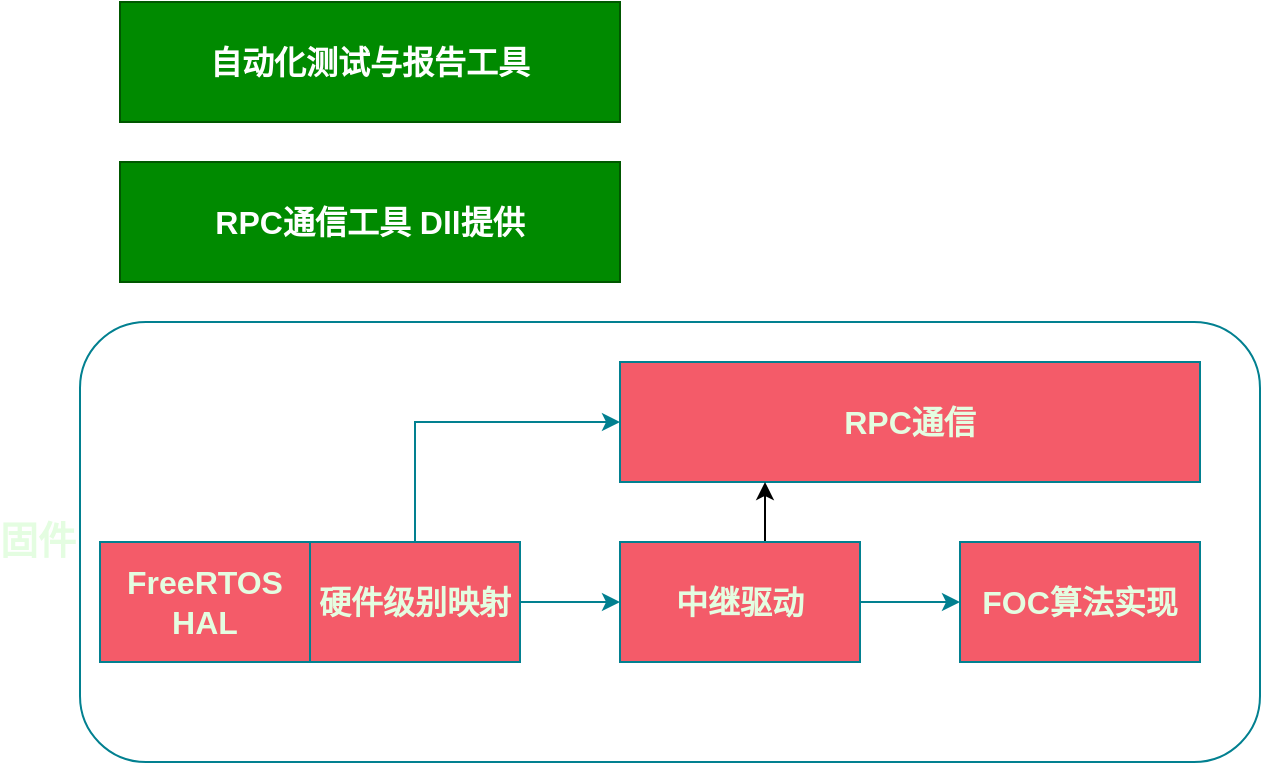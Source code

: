 <mxfile version="26.0.11">
  <diagram name="第 1 页" id="8biO5ifVdaOKBa2SmJb8">
    <mxGraphModel dx="1434" dy="746" grid="1" gridSize="10" guides="1" tooltips="1" connect="1" arrows="1" fold="1" page="1" pageScale="1" pageWidth="1169" pageHeight="827" math="0" shadow="0" adaptiveColors="auto">
      <root>
        <mxCell id="0" />
        <mxCell id="1" parent="0" />
        <mxCell id="BNqlOPU7mWvOLJDjoSkw-2" value="固件" style="rounded=1;whiteSpace=wrap;html=1;strokeColor=#028090;fontColor=light-dark(#E4FDE1, #ffffff);fillColor=none;fontStyle=1;labelPosition=left;verticalLabelPosition=middle;align=right;verticalAlign=middle;spacingLeft=0;fontSize=19;" parent="1" vertex="1">
          <mxGeometry x="300" y="420" width="590" height="220" as="geometry" />
        </mxCell>
        <mxCell id="BNqlOPU7mWvOLJDjoSkw-1" value="RPC通信工具 Dll提供" style="rounded=0;whiteSpace=wrap;html=1;labelBackgroundColor=none;fillColor=#008a00;strokeColor=#005700;fontColor=#ffffff;fontStyle=1;fontSize=16;" parent="1" vertex="1">
          <mxGeometry x="320" y="340" width="250" height="60" as="geometry" />
        </mxCell>
        <mxCell id="BNqlOPU7mWvOLJDjoSkw-4" value="自动化测试与报告工具" style="rounded=0;whiteSpace=wrap;html=1;labelBackgroundColor=none;fillColor=#008a00;strokeColor=#005700;fontColor=#ffffff;fontStyle=1;fontSize=16;" parent="1" vertex="1">
          <mxGeometry x="320" y="260" width="250" height="60" as="geometry" />
        </mxCell>
        <mxCell id="7idneSWE3G47reS1xaLq-1" value="RPC通信" style="rounded=0;whiteSpace=wrap;html=1;labelBackgroundColor=none;fillColor=#F45B69;strokeColor=#028090;fontColor=light-dark(#E4FDE1, #ffffff);fontStyle=1;fontSize=16;" parent="1" vertex="1">
          <mxGeometry x="570" y="440" width="290" height="60" as="geometry" />
        </mxCell>
        <mxCell id="7idneSWE3G47reS1xaLq-7" style="edgeStyle=orthogonalEdgeStyle;rounded=0;orthogonalLoop=1;jettySize=auto;html=1;exitX=1;exitY=0.5;exitDx=0;exitDy=0;entryX=0;entryY=0.5;entryDx=0;entryDy=0;labelBackgroundColor=none;strokeColor=#028090;fontColor=light-dark(#E4FDE1, #ffffff);fontStyle=1;fontSize=16;" parent="1" source="7idneSWE3G47reS1xaLq-2" target="7idneSWE3G47reS1xaLq-3" edge="1">
          <mxGeometry relative="1" as="geometry" />
        </mxCell>
        <mxCell id="F0WUHosokgH1Jt52Bobb-1" style="edgeStyle=orthogonalEdgeStyle;rounded=0;orthogonalLoop=1;jettySize=auto;html=1;exitX=0.5;exitY=0;exitDx=0;exitDy=0;entryX=0.25;entryY=1;entryDx=0;entryDy=0;" edge="1" parent="1" source="7idneSWE3G47reS1xaLq-2" target="7idneSWE3G47reS1xaLq-1">
          <mxGeometry relative="1" as="geometry" />
        </mxCell>
        <mxCell id="7idneSWE3G47reS1xaLq-2" value="中继&lt;span style=&quot;background-color: initial;&quot;&gt;驱动&lt;/span&gt;" style="rounded=0;whiteSpace=wrap;html=1;labelBackgroundColor=none;fillColor=#F45B69;strokeColor=#028090;fontColor=light-dark(#E4FDE1, #ffffff);fontStyle=1;fontSize=16;" parent="1" vertex="1">
          <mxGeometry x="570" y="530" width="120" height="60" as="geometry" />
        </mxCell>
        <mxCell id="7idneSWE3G47reS1xaLq-3" value="FOC算法实现" style="rounded=0;whiteSpace=wrap;html=1;labelBackgroundColor=none;fillColor=#F45B69;strokeColor=#028090;fontColor=light-dark(#E4FDE1, #ffffff);fontStyle=1;fontSize=16;" parent="1" vertex="1">
          <mxGeometry x="740" y="530" width="120" height="60" as="geometry" />
        </mxCell>
        <mxCell id="7idneSWE3G47reS1xaLq-5" value="" style="group;labelBackgroundColor=none;fontColor=light-dark(#E4FDE1, #ffffff);fontStyle=1;fontSize=16;" parent="1" vertex="1" connectable="0">
          <mxGeometry x="310" y="530" width="210" height="60" as="geometry" />
        </mxCell>
        <mxCell id="7F3su67hpWIr7ZEjKbrC-1" value="硬件级别映射" style="rounded=0;whiteSpace=wrap;html=1;labelBackgroundColor=none;fillColor=#F45B69;strokeColor=#028090;fontColor=light-dark(#E4FDE1, #ffffff);fontStyle=1;fontSize=16;" parent="7idneSWE3G47reS1xaLq-5" vertex="1">
          <mxGeometry x="105" width="105" height="60" as="geometry" />
        </mxCell>
        <mxCell id="7idneSWE3G47reS1xaLq-4" value="FreeRTOS&lt;div&gt;HAL&lt;/div&gt;" style="rounded=0;whiteSpace=wrap;html=1;labelBackgroundColor=none;fillColor=#F45B69;strokeColor=#028090;fontColor=light-dark(#E4FDE1, #ffffff);fontStyle=1;fontSize=16;" parent="7idneSWE3G47reS1xaLq-5" vertex="1">
          <mxGeometry width="105" height="60" as="geometry" />
        </mxCell>
        <mxCell id="7idneSWE3G47reS1xaLq-6" style="edgeStyle=orthogonalEdgeStyle;rounded=0;orthogonalLoop=1;jettySize=auto;html=1;exitX=1;exitY=0.5;exitDx=0;exitDy=0;entryX=0;entryY=0.5;entryDx=0;entryDy=0;labelBackgroundColor=none;strokeColor=#028090;fontColor=light-dark(#E4FDE1, #ffffff);fontStyle=1;fontSize=16;" parent="1" source="7F3su67hpWIr7ZEjKbrC-1" target="7idneSWE3G47reS1xaLq-2" edge="1">
          <mxGeometry relative="1" as="geometry" />
        </mxCell>
        <mxCell id="7idneSWE3G47reS1xaLq-8" style="edgeStyle=orthogonalEdgeStyle;rounded=0;orthogonalLoop=1;jettySize=auto;html=1;exitX=0.5;exitY=0;exitDx=0;exitDy=0;entryX=0;entryY=0.5;entryDx=0;entryDy=0;labelBackgroundColor=none;strokeColor=#028090;fontColor=light-dark(#E4FDE1, #ffffff);fontStyle=1;fontSize=16;" parent="1" source="7F3su67hpWIr7ZEjKbrC-1" target="7idneSWE3G47reS1xaLq-1" edge="1">
          <mxGeometry relative="1" as="geometry" />
        </mxCell>
      </root>
    </mxGraphModel>
  </diagram>
</mxfile>
